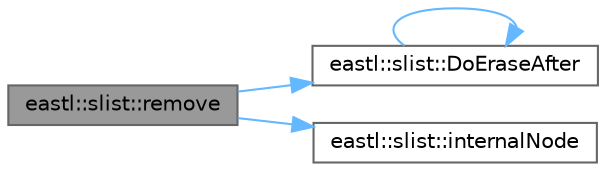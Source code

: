 digraph "eastl::slist::remove"
{
 // LATEX_PDF_SIZE
  bgcolor="transparent";
  edge [fontname=Helvetica,fontsize=10,labelfontname=Helvetica,labelfontsize=10];
  node [fontname=Helvetica,fontsize=10,shape=box,height=0.2,width=0.4];
  rankdir="LR";
  Node1 [id="Node000001",label="eastl::slist::remove",height=0.2,width=0.4,color="gray40", fillcolor="grey60", style="filled", fontcolor="black",tooltip=" "];
  Node1 -> Node2 [id="edge4_Node000001_Node000002",color="steelblue1",style="solid",tooltip=" "];
  Node2 [id="Node000002",label="eastl::slist::DoEraseAfter",height=0.2,width=0.4,color="grey40", fillcolor="white", style="filled",URL="$classeastl_1_1slist.html#a529c770b9b0220599dc5628d22978e35",tooltip=" "];
  Node2 -> Node2 [id="edge5_Node000002_Node000002",color="steelblue1",style="solid",tooltip=" "];
  Node1 -> Node3 [id="edge6_Node000001_Node000003",color="steelblue1",style="solid",tooltip=" "];
  Node3 [id="Node000003",label="eastl::slist::internalNode",height=0.2,width=0.4,color="grey40", fillcolor="white", style="filled",URL="$classeastl_1_1slist.html#a395f3e3b8d341626588269b43d381f42",tooltip=" "];
}
